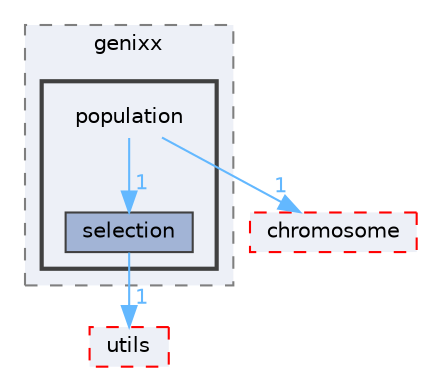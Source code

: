 digraph "lib/population/include/genixx/population"
{
 // LATEX_PDF_SIZE
  bgcolor="transparent";
  edge [fontname=Helvetica,fontsize=10,labelfontname=Helvetica,labelfontsize=10];
  node [fontname=Helvetica,fontsize=10,shape=box,height=0.2,width=0.4];
  compound=true
  subgraph clusterdir_667d0448f1ce204485dfa2cdc50c9cf3 {
    graph [ bgcolor="#edf0f7", pencolor="grey50", label="genixx", fontname=Helvetica,fontsize=10 style="filled,dashed", URL="dir_667d0448f1ce204485dfa2cdc50c9cf3.html",tooltip=""]
  subgraph clusterdir_975d0452b3a0169d102cbca1eed793e9 {
    graph [ bgcolor="#edf0f7", pencolor="grey25", label="", fontname=Helvetica,fontsize=10 style="filled,bold", URL="dir_975d0452b3a0169d102cbca1eed793e9.html",tooltip=""]
    dir_975d0452b3a0169d102cbca1eed793e9 [shape=plaintext, label="population"];
  dir_50c0fe7dedb60ef13073a026b695df62 [label="selection", fillcolor="#a2b4d6", color="grey25", style="filled", URL="dir_50c0fe7dedb60ef13073a026b695df62.html",tooltip=""];
  }
  }
  dir_28bd77c38ae26718d4d5cff1fc81c55c [label="chromosome", fillcolor="#edf0f7", color="red", style="filled,dashed", URL="dir_28bd77c38ae26718d4d5cff1fc81c55c.html",tooltip=""];
  dir_4ce02b87227cef1244bdd1fa3b12a08b [label="utils", fillcolor="#edf0f7", color="red", style="filled,dashed", URL="dir_4ce02b87227cef1244bdd1fa3b12a08b.html",tooltip=""];
  dir_975d0452b3a0169d102cbca1eed793e9->dir_28bd77c38ae26718d4d5cff1fc81c55c [headlabel="1", labeldistance=1.5 headhref="dir_000014_000000.html" color="steelblue1" fontcolor="steelblue1"];
  dir_975d0452b3a0169d102cbca1eed793e9->dir_50c0fe7dedb60ef13073a026b695df62 [headlabel="1", labeldistance=1.5 headhref="dir_000014_000015.html" color="steelblue1" fontcolor="steelblue1"];
  dir_50c0fe7dedb60ef13073a026b695df62->dir_4ce02b87227cef1244bdd1fa3b12a08b [headlabel="1", labeldistance=1.5 headhref="dir_000015_000016.html" color="steelblue1" fontcolor="steelblue1"];
}

